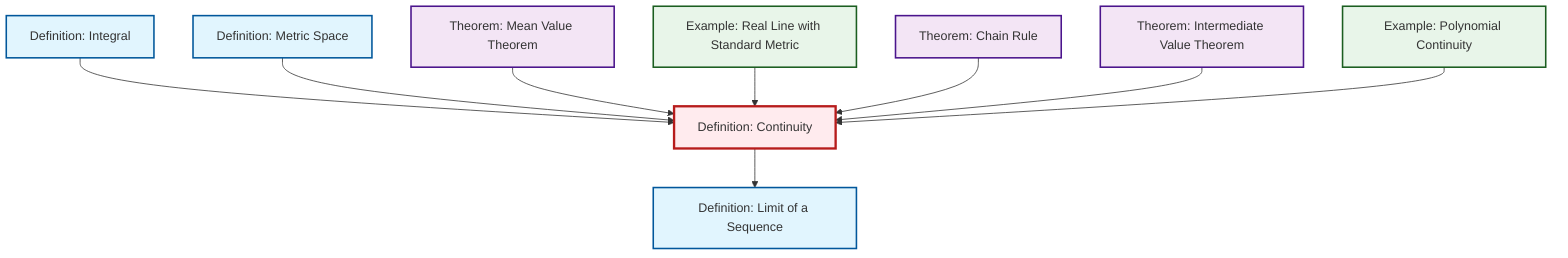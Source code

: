graph TD
    classDef definition fill:#e1f5fe,stroke:#01579b,stroke-width:2px
    classDef theorem fill:#f3e5f5,stroke:#4a148c,stroke-width:2px
    classDef axiom fill:#fff3e0,stroke:#e65100,stroke-width:2px
    classDef example fill:#e8f5e9,stroke:#1b5e20,stroke-width:2px
    classDef current fill:#ffebee,stroke:#b71c1c,stroke-width:3px
    ex-real-line-metric["Example: Real Line with Standard Metric"]:::example
    thm-chain-rule["Theorem: Chain Rule"]:::theorem
    def-limit["Definition: Limit of a Sequence"]:::definition
    ex-polynomial-continuity["Example: Polynomial Continuity"]:::example
    thm-intermediate-value["Theorem: Intermediate Value Theorem"]:::theorem
    def-metric-space["Definition: Metric Space"]:::definition
    thm-mean-value["Theorem: Mean Value Theorem"]:::theorem
    def-integral["Definition: Integral"]:::definition
    def-continuity["Definition: Continuity"]:::definition
    def-integral --> def-continuity
    def-metric-space --> def-continuity
    thm-mean-value --> def-continuity
    ex-real-line-metric --> def-continuity
    def-continuity --> def-limit
    thm-chain-rule --> def-continuity
    thm-intermediate-value --> def-continuity
    ex-polynomial-continuity --> def-continuity
    class def-continuity current